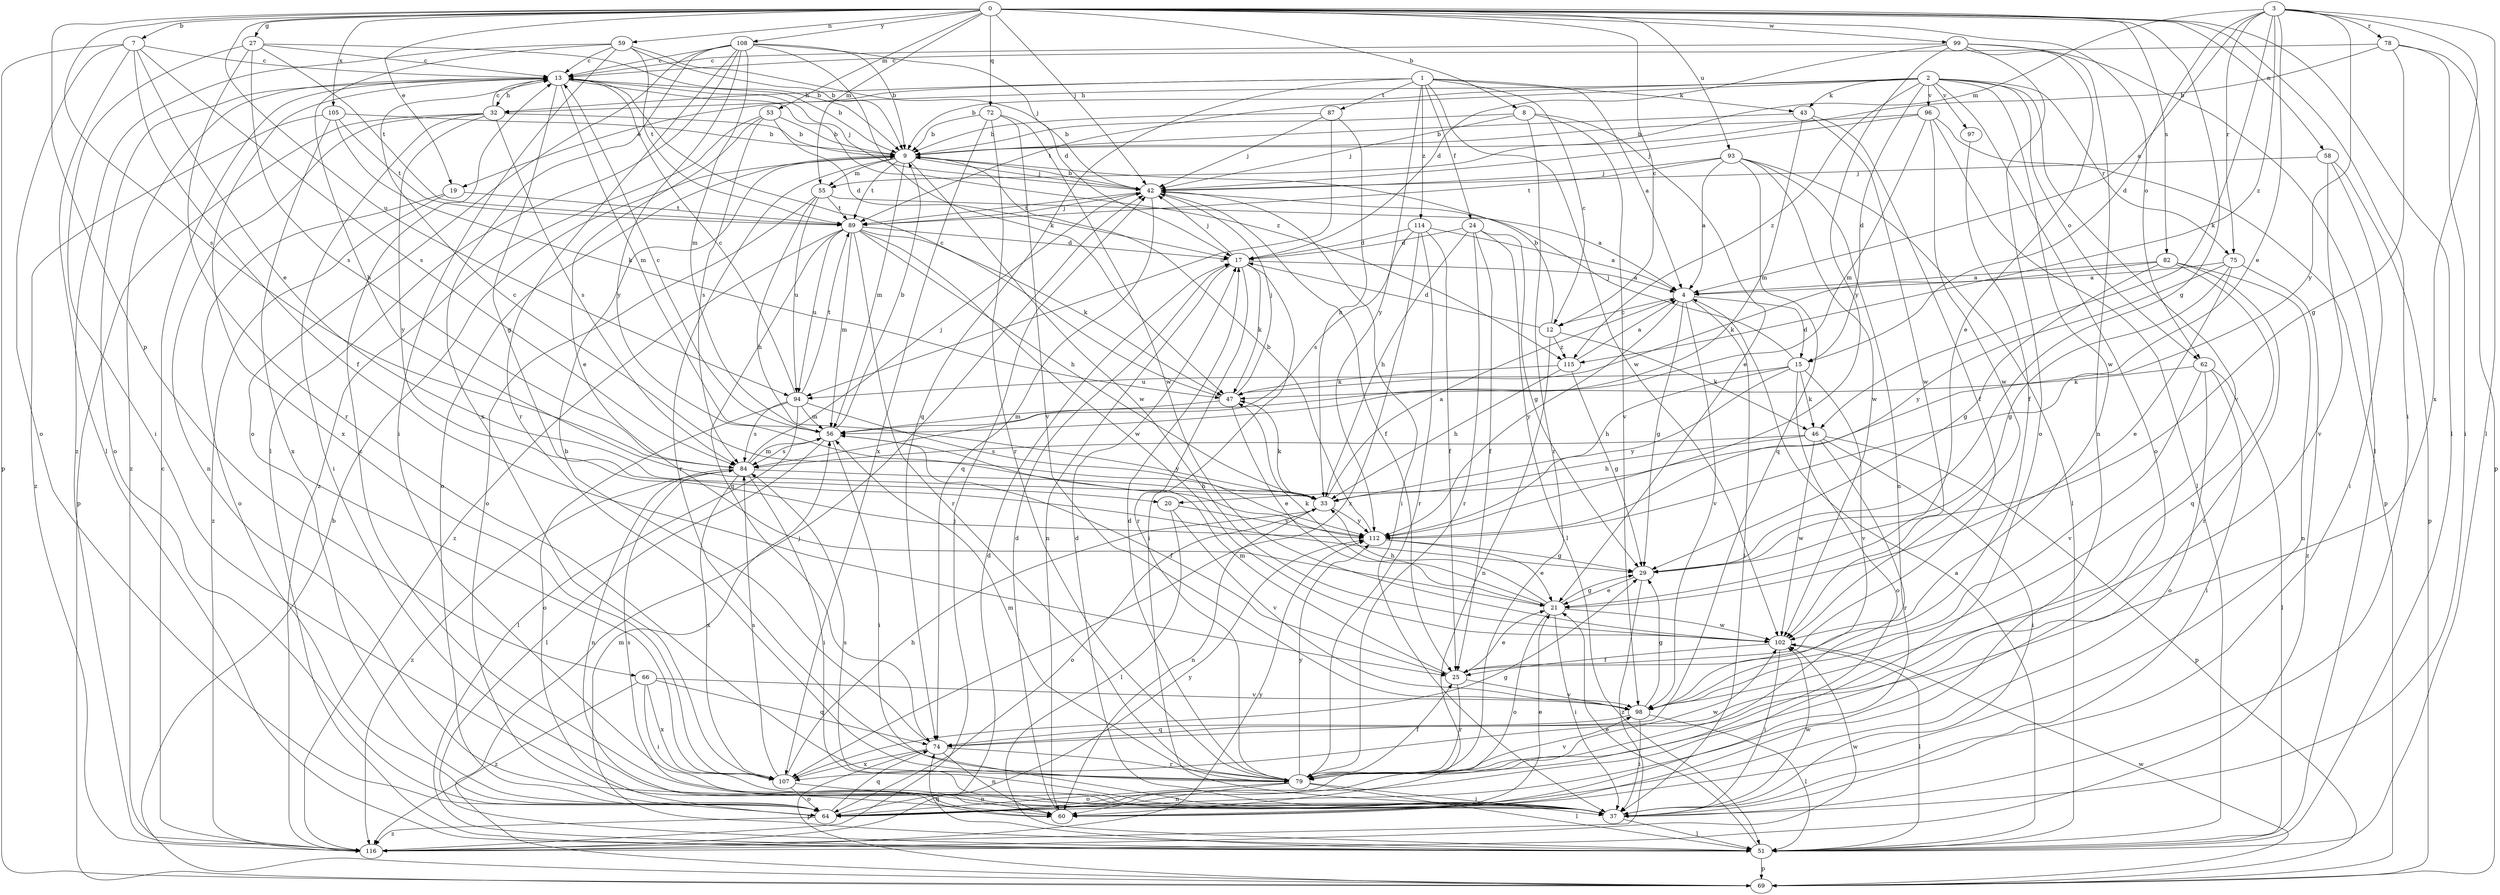 strict digraph  {
0;
1;
2;
3;
4;
7;
8;
9;
12;
13;
15;
17;
19;
20;
21;
24;
25;
27;
29;
32;
33;
37;
42;
43;
46;
47;
51;
53;
55;
56;
58;
59;
60;
62;
64;
66;
69;
72;
74;
75;
78;
79;
82;
84;
87;
89;
93;
94;
96;
97;
98;
99;
102;
105;
107;
108;
112;
114;
115;
116;
0 -> 7  [label=b];
0 -> 8  [label=b];
0 -> 12  [label=c];
0 -> 19  [label=e];
0 -> 27  [label=g];
0 -> 29  [label=g];
0 -> 37  [label=i];
0 -> 42  [label=j];
0 -> 51  [label=l];
0 -> 53  [label=m];
0 -> 55  [label=m];
0 -> 58  [label=n];
0 -> 59  [label=n];
0 -> 62  [label=o];
0 -> 66  [label=p];
0 -> 72  [label=q];
0 -> 82  [label=s];
0 -> 84  [label=s];
0 -> 93  [label=u];
0 -> 94  [label=u];
0 -> 99  [label=w];
0 -> 105  [label=x];
0 -> 108  [label=y];
1 -> 4  [label=a];
1 -> 12  [label=c];
1 -> 19  [label=e];
1 -> 24  [label=f];
1 -> 32  [label=h];
1 -> 43  [label=k];
1 -> 74  [label=q];
1 -> 87  [label=t];
1 -> 102  [label=w];
1 -> 112  [label=y];
1 -> 114  [label=z];
2 -> 9  [label=b];
2 -> 15  [label=d];
2 -> 32  [label=h];
2 -> 43  [label=k];
2 -> 62  [label=o];
2 -> 64  [label=o];
2 -> 75  [label=r];
2 -> 89  [label=t];
2 -> 96  [label=v];
2 -> 97  [label=v];
2 -> 98  [label=v];
2 -> 102  [label=w];
2 -> 115  [label=z];
3 -> 4  [label=a];
3 -> 15  [label=d];
3 -> 20  [label=e];
3 -> 46  [label=k];
3 -> 51  [label=l];
3 -> 55  [label=m];
3 -> 75  [label=r];
3 -> 78  [label=r];
3 -> 107  [label=x];
3 -> 112  [label=y];
3 -> 115  [label=z];
4 -> 12  [label=c];
4 -> 15  [label=d];
4 -> 29  [label=g];
4 -> 37  [label=i];
4 -> 98  [label=v];
4 -> 112  [label=y];
7 -> 13  [label=c];
7 -> 20  [label=e];
7 -> 25  [label=f];
7 -> 51  [label=l];
7 -> 64  [label=o];
7 -> 69  [label=p];
7 -> 84  [label=s];
8 -> 9  [label=b];
8 -> 21  [label=e];
8 -> 42  [label=j];
8 -> 79  [label=r];
8 -> 98  [label=v];
9 -> 42  [label=j];
9 -> 55  [label=m];
9 -> 56  [label=m];
9 -> 64  [label=o];
9 -> 79  [label=r];
9 -> 89  [label=t];
9 -> 102  [label=w];
12 -> 9  [label=b];
12 -> 17  [label=d];
12 -> 46  [label=k];
12 -> 60  [label=n];
12 -> 115  [label=z];
13 -> 9  [label=b];
13 -> 29  [label=g];
13 -> 32  [label=h];
13 -> 42  [label=j];
13 -> 56  [label=m];
13 -> 64  [label=o];
13 -> 107  [label=x];
13 -> 115  [label=z];
13 -> 116  [label=z];
15 -> 33  [label=h];
15 -> 42  [label=j];
15 -> 46  [label=k];
15 -> 64  [label=o];
15 -> 94  [label=u];
15 -> 98  [label=v];
15 -> 112  [label=y];
17 -> 4  [label=a];
17 -> 37  [label=i];
17 -> 42  [label=j];
17 -> 47  [label=k];
17 -> 60  [label=n];
17 -> 79  [label=r];
19 -> 64  [label=o];
19 -> 89  [label=t];
19 -> 116  [label=z];
20 -> 51  [label=l];
20 -> 98  [label=v];
20 -> 112  [label=y];
21 -> 29  [label=g];
21 -> 33  [label=h];
21 -> 37  [label=i];
21 -> 47  [label=k];
21 -> 64  [label=o];
21 -> 102  [label=w];
24 -> 17  [label=d];
24 -> 25  [label=f];
24 -> 29  [label=g];
24 -> 33  [label=h];
24 -> 51  [label=l];
24 -> 79  [label=r];
25 -> 21  [label=e];
25 -> 56  [label=m];
25 -> 79  [label=r];
25 -> 98  [label=v];
27 -> 9  [label=b];
27 -> 13  [label=c];
27 -> 37  [label=i];
27 -> 79  [label=r];
27 -> 84  [label=s];
27 -> 89  [label=t];
29 -> 21  [label=e];
29 -> 116  [label=z];
32 -> 9  [label=b];
32 -> 13  [label=c];
32 -> 37  [label=i];
32 -> 60  [label=n];
32 -> 69  [label=p];
32 -> 84  [label=s];
32 -> 112  [label=y];
33 -> 4  [label=a];
33 -> 13  [label=c];
33 -> 47  [label=k];
33 -> 60  [label=n];
33 -> 64  [label=o];
33 -> 112  [label=y];
37 -> 13  [label=c];
37 -> 17  [label=d];
37 -> 51  [label=l];
37 -> 84  [label=s];
37 -> 102  [label=w];
42 -> 9  [label=b];
42 -> 25  [label=f];
42 -> 37  [label=i];
42 -> 74  [label=q];
42 -> 89  [label=t];
43 -> 9  [label=b];
43 -> 25  [label=f];
43 -> 56  [label=m];
43 -> 102  [label=w];
46 -> 33  [label=h];
46 -> 37  [label=i];
46 -> 69  [label=p];
46 -> 79  [label=r];
46 -> 84  [label=s];
46 -> 102  [label=w];
47 -> 13  [label=c];
47 -> 21  [label=e];
47 -> 42  [label=j];
47 -> 56  [label=m];
51 -> 4  [label=a];
51 -> 21  [label=e];
51 -> 56  [label=m];
51 -> 69  [label=p];
51 -> 74  [label=q];
53 -> 9  [label=b];
53 -> 17  [label=d];
53 -> 21  [label=e];
53 -> 84  [label=s];
53 -> 116  [label=z];
55 -> 4  [label=a];
55 -> 33  [label=h];
55 -> 64  [label=o];
55 -> 89  [label=t];
55 -> 94  [label=u];
56 -> 9  [label=b];
56 -> 13  [label=c];
56 -> 25  [label=f];
56 -> 37  [label=i];
56 -> 51  [label=l];
56 -> 84  [label=s];
58 -> 37  [label=i];
58 -> 42  [label=j];
58 -> 69  [label=p];
58 -> 98  [label=v];
59 -> 9  [label=b];
59 -> 13  [label=c];
59 -> 33  [label=h];
59 -> 37  [label=i];
59 -> 42  [label=j];
59 -> 89  [label=t];
59 -> 116  [label=z];
60 -> 17  [label=d];
60 -> 21  [label=e];
60 -> 84  [label=s];
62 -> 37  [label=i];
62 -> 47  [label=k];
62 -> 51  [label=l];
62 -> 64  [label=o];
62 -> 98  [label=v];
64 -> 74  [label=q];
64 -> 112  [label=y];
64 -> 116  [label=z];
66 -> 37  [label=i];
66 -> 74  [label=q];
66 -> 98  [label=v];
66 -> 107  [label=x];
66 -> 116  [label=z];
69 -> 9  [label=b];
69 -> 42  [label=j];
69 -> 102  [label=w];
72 -> 9  [label=b];
72 -> 79  [label=r];
72 -> 98  [label=v];
72 -> 102  [label=w];
72 -> 107  [label=x];
74 -> 9  [label=b];
74 -> 60  [label=n];
74 -> 69  [label=p];
74 -> 79  [label=r];
74 -> 107  [label=x];
75 -> 4  [label=a];
75 -> 21  [label=e];
75 -> 29  [label=g];
75 -> 112  [label=y];
75 -> 116  [label=z];
78 -> 9  [label=b];
78 -> 13  [label=c];
78 -> 29  [label=g];
78 -> 37  [label=i];
78 -> 69  [label=p];
79 -> 17  [label=d];
79 -> 25  [label=f];
79 -> 37  [label=i];
79 -> 51  [label=l];
79 -> 56  [label=m];
79 -> 60  [label=n];
79 -> 64  [label=o];
79 -> 98  [label=v];
79 -> 102  [label=w];
79 -> 112  [label=y];
82 -> 4  [label=a];
82 -> 29  [label=g];
82 -> 47  [label=k];
82 -> 60  [label=n];
82 -> 74  [label=q];
82 -> 79  [label=r];
84 -> 33  [label=h];
84 -> 37  [label=i];
84 -> 42  [label=j];
84 -> 56  [label=m];
84 -> 60  [label=n];
84 -> 107  [label=x];
84 -> 116  [label=z];
87 -> 9  [label=b];
87 -> 33  [label=h];
87 -> 42  [label=j];
87 -> 94  [label=u];
89 -> 17  [label=d];
89 -> 33  [label=h];
89 -> 42  [label=j];
89 -> 47  [label=k];
89 -> 56  [label=m];
89 -> 74  [label=q];
89 -> 79  [label=r];
89 -> 94  [label=u];
89 -> 102  [label=w];
89 -> 116  [label=z];
93 -> 4  [label=a];
93 -> 42  [label=j];
93 -> 51  [label=l];
93 -> 60  [label=n];
93 -> 74  [label=q];
93 -> 89  [label=t];
93 -> 102  [label=w];
94 -> 13  [label=c];
94 -> 51  [label=l];
94 -> 56  [label=m];
94 -> 64  [label=o];
94 -> 84  [label=s];
94 -> 89  [label=t];
94 -> 112  [label=y];
96 -> 9  [label=b];
96 -> 42  [label=j];
96 -> 51  [label=l];
96 -> 56  [label=m];
96 -> 69  [label=p];
96 -> 102  [label=w];
97 -> 25  [label=f];
98 -> 29  [label=g];
98 -> 37  [label=i];
98 -> 51  [label=l];
98 -> 74  [label=q];
99 -> 13  [label=c];
99 -> 17  [label=d];
99 -> 21  [label=e];
99 -> 51  [label=l];
99 -> 60  [label=n];
99 -> 64  [label=o];
99 -> 112  [label=y];
102 -> 25  [label=f];
102 -> 37  [label=i];
102 -> 51  [label=l];
105 -> 9  [label=b];
105 -> 47  [label=k];
105 -> 89  [label=t];
105 -> 107  [label=x];
105 -> 116  [label=z];
107 -> 29  [label=g];
107 -> 33  [label=h];
107 -> 60  [label=n];
107 -> 64  [label=o];
107 -> 84  [label=s];
108 -> 9  [label=b];
108 -> 13  [label=c];
108 -> 17  [label=d];
108 -> 47  [label=k];
108 -> 51  [label=l];
108 -> 56  [label=m];
108 -> 64  [label=o];
108 -> 79  [label=r];
108 -> 107  [label=x];
108 -> 112  [label=y];
112 -> 9  [label=b];
112 -> 21  [label=e];
112 -> 29  [label=g];
114 -> 4  [label=a];
114 -> 17  [label=d];
114 -> 25  [label=f];
114 -> 79  [label=r];
114 -> 84  [label=s];
114 -> 107  [label=x];
115 -> 4  [label=a];
115 -> 29  [label=g];
115 -> 33  [label=h];
115 -> 47  [label=k];
116 -> 13  [label=c];
116 -> 17  [label=d];
116 -> 42  [label=j];
116 -> 102  [label=w];
116 -> 112  [label=y];
}
